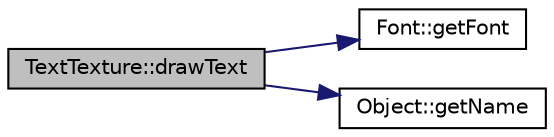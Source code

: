 digraph "TextTexture::drawText"
{
  edge [fontname="Helvetica",fontsize="10",labelfontname="Helvetica",labelfontsize="10"];
  node [fontname="Helvetica",fontsize="10",shape=record];
  rankdir="LR";
  Node1 [label="TextTexture::drawText",height=0.2,width=0.4,color="black", fillcolor="grey75", style="filled", fontcolor="black"];
  Node1 -> Node2 [color="midnightblue",fontsize="10",style="solid",fontname="Helvetica"];
  Node2 [label="Font::getFont",height=0.2,width=0.4,color="black", fillcolor="white", style="filled",URL="$class_font.html#ab09b305fc639093e2670bddf5dcbc423"];
  Node1 -> Node3 [color="midnightblue",fontsize="10",style="solid",fontname="Helvetica"];
  Node3 [label="Object::getName",height=0.2,width=0.4,color="black", fillcolor="white", style="filled",URL="$class_object.html#a6390f4fca865dc59e3442e9f0fb6bd5e"];
}
